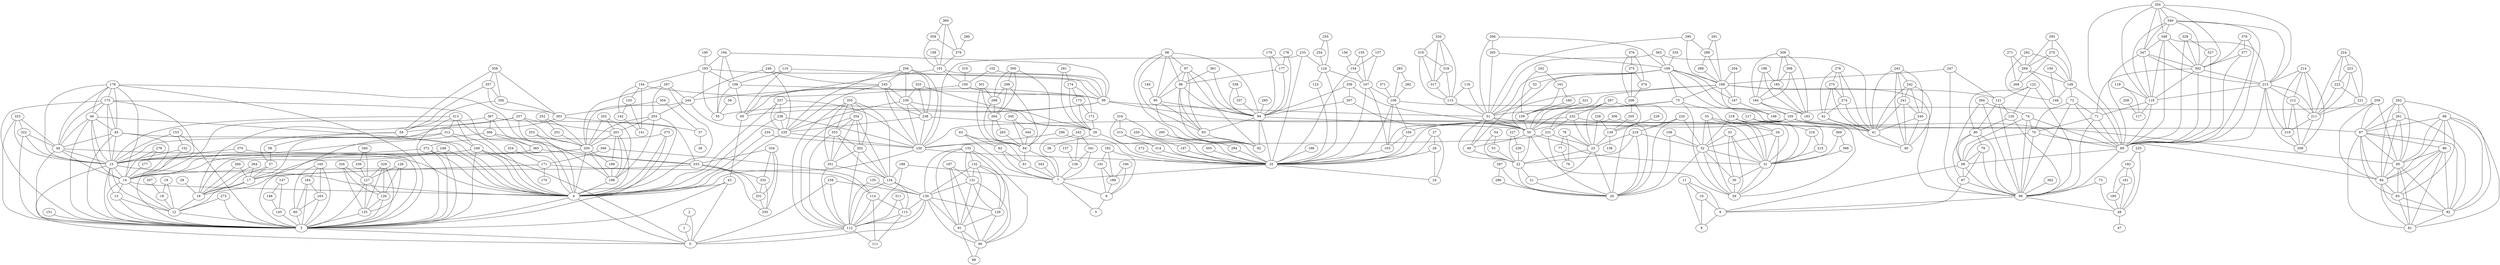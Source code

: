graph G {
0;
1;
2;
3;
4;
5;
6;
7;
8;
9;
10;
11;
12;
13;
14;
15;
16;
17;
18;
19;
20;
21;
22;
23;
24;
25;
26;
27;
28;
29;
30;
31;
32;
33;
34;
35;
36;
37;
38;
39;
40;
41;
42;
43;
44;
45;
46;
47;
48;
49;
50;
51;
52;
53;
54;
55;
56;
57;
58;
59;
60;
61;
62;
63;
64;
65;
66;
67;
68;
69;
70;
71;
72;
73;
74;
75;
76;
77;
78;
79;
80;
81;
82;
83;
84;
85;
86;
87;
88;
89;
90;
91;
92;
93;
94;
95;
96;
97;
98;
99;
100;
101;
102;
103;
104;
105;
106;
107;
108;
109;
110;
111;
112;
113;
114;
115;
116;
117;
118;
119;
120;
121;
122;
123;
124;
125;
126;
127;
128;
129;
130;
131;
132;
133;
134;
135;
136;
137;
138;
139;
140;
141;
142;
143;
144;
145;
146;
147;
148;
149;
150;
151;
152;
153;
154;
155;
156;
157;
158;
159;
160;
161;
162;
163;
164;
165;
166;
167;
168;
169;
170;
171;
172;
173;
174;
175;
176;
177;
178;
179;
180;
181;
182;
183;
184;
185;
186;
187;
188;
189;
190;
191;
192;
193;
194;
195;
196;
197;
198;
199;
200;
201;
202;
203;
204;
205;
206;
207;
208;
209;
210;
211;
212;
213;
214;
215;
216;
217;
218;
219;
220;
221;
222;
223;
224;
225;
226;
227;
228;
229;
230;
231;
232;
233;
234;
235;
236;
237;
238;
239;
240;
241;
242;
243;
244;
245;
246;
247;
248;
249;
250;
251;
252;
253;
254;
255;
256;
257;
258;
259;
260;
261;
262;
263;
264;
265;
266;
267;
268;
269;
270;
271;
272;
273;
274;
275;
276;
277;
278;
279;
280;
281;
282;
283;
284;
285;
286;
287;
288;
289;
290;
291;
292;
293;
294;
295;
296;
297;
298;
299;
300;
301;
302;
303;
304;
305;
306;
307;
308;
309;
310;
311;
312;
313;
314;
315;
316;
317;
318;
319;
320;
321;
322;
323;
324;
325;
326;
327;
328;
329;
330;
331;
332;
333;
334;
335;
336;
337;
338;
339;
340;
341;
342;
343;
344;
345;
346;
347;
348;
349;
350;
351;
352;
353;
354;
355;
356;
357;
358;
359;
360;
361;
362;
363;
364;
365;
366;
367;
368;
369;
370;
371;
372;
373;
374;
375;
376;
377;
378;
1--0 ;
2--0 ;
2--1 ;
3--0 ;
4--0 ;
4--3 ;
6--5 ;
7--5 ;
7--6 ;
9--8 ;
10--8 ;
10--9 ;
11--8 ;
11--9 ;
11--10 ;
12--3 ;
13--12 ;
13--3 ;
14--12 ;
14--13 ;
14--3 ;
14--4 ;
15--12 ;
15--13 ;
15--14 ;
15--3 ;
15--4 ;
15--0 ;
16--12 ;
17--12 ;
17--16 ;
18--12 ;
19--12 ;
19--18 ;
21--20 ;
22--20 ;
22--21 ;
23--20 ;
23--21 ;
23--22 ;
25--24 ;
25--7 ;
26--24 ;
26--25 ;
27--24 ;
27--25 ;
27--26 ;
28--16 ;
30--29 ;
31--29 ;
31--30 ;
32--29 ;
32--30 ;
32--31 ;
32--20 ;
33--29 ;
33--30 ;
33--31 ;
33--32 ;
34--29 ;
34--31 ;
34--32 ;
35--29 ;
35--34 ;
35--31 ;
35--32 ;
37--36 ;
39--38 ;
39--25 ;
41--40 ;
42--40 ;
42--41 ;
43--3 ;
43--0 ;
43--4 ;
44--3 ;
44--4 ;
44--14 ;
44--15 ;
45--3 ;
45--4 ;
45--44 ;
45--14 ;
45--15 ;
46--3 ;
46--4 ;
46--44 ;
46--45 ;
46--14 ;
46--15 ;
48--47 ;
49--22 ;
50--49 ;
50--22 ;
50--31 ;
50--29 ;
51--49 ;
51--22 ;
51--50 ;
51--41 ;
52--49 ;
53--22 ;
54--22 ;
54--53 ;
56--55 ;
57--16 ;
57--17 ;
58--57 ;
59--57 ;
59--58 ;
60--3 ;
61--7 ;
62--61 ;
62--7 ;
63--61 ;
63--62 ;
63--7 ;
64--61 ;
64--7 ;
65--43 ;
66--9 ;
66--48 ;
67--66 ;
67--9 ;
68--66 ;
68--67 ;
68--9 ;
69--66 ;
69--68 ;
70--66 ;
70--69 ;
70--68 ;
71--66 ;
71--69 ;
71--70 ;
72--66 ;
72--69 ;
72--70 ;
72--71 ;
73--66 ;
73--48 ;
74--66 ;
74--70 ;
74--69 ;
74--68 ;
75--50 ;
75--31 ;
75--29 ;
75--51 ;
77--76 ;
78--76 ;
78--77 ;
78--23 ;
79--67 ;
79--66 ;
79--68 ;
80--67 ;
80--66 ;
80--79 ;
80--68 ;
82--81 ;
83--81 ;
83--82 ;
84--81 ;
84--82 ;
84--83 ;
85--81 ;
85--82 ;
85--83 ;
85--84 ;
86--81 ;
86--82 ;
86--83 ;
86--84 ;
86--85 ;
87--81 ;
87--82 ;
87--83 ;
87--84 ;
87--85 ;
87--86 ;
88--81 ;
88--82 ;
88--83 ;
88--84 ;
88--85 ;
88--86 ;
88--87 ;
90--89 ;
91--89 ;
91--90 ;
93--92 ;
94--92 ;
94--93 ;
94--25 ;
94--50 ;
95--92 ;
95--93 ;
95--94 ;
96--92 ;
96--93 ;
96--94 ;
96--95 ;
97--92 ;
97--93 ;
97--94 ;
97--95 ;
97--96 ;
98--92 ;
98--93 ;
98--94 ;
98--95 ;
98--96 ;
98--97 ;
99--65 ;
99--50 ;
99--51 ;
99--55 ;
100--99 ;
100--65 ;
101--99 ;
101--65 ;
101--100 ;
102--99 ;
102--100 ;
103--25 ;
104--103 ;
104--25 ;
105--103 ;
105--104 ;
105--25 ;
105--84 ;
105--85 ;
105--87 ;
106--103 ;
106--104 ;
106--105 ;
106--25 ;
107--103 ;
107--25 ;
107--106 ;
108--32 ;
108--20 ;
109--65 ;
109--99 ;
109--55 ;
110--65 ;
110--109 ;
110--99 ;
112--111 ;
112--0 ;
113--111 ;
113--112 ;
114--111 ;
114--112 ;
114--113 ;
115--51 ;
116--115 ;
116--51 ;
118--117 ;
118--71 ;
118--69 ;
119--117 ;
119--118 ;
120--80 ;
120--66 ;
121--120 ;
121--80 ;
121--66 ;
122--120 ;
122--121 ;
122--80 ;
122--66 ;
123--25 ;
124--123 ;
124--25 ;
124--107 ;
125--3 ;
126--125 ;
126--3 ;
127--125 ;
127--126 ;
127--3 ;
128--125 ;
128--126 ;
128--127 ;
129--90 ;
129--91 ;
130--129 ;
130--90 ;
130--91 ;
130--112 ;
130--113 ;
130--0 ;
131--129 ;
131--130 ;
131--90 ;
131--91 ;
132--129 ;
132--130 ;
132--90 ;
132--131 ;
132--91 ;
133--129 ;
133--130 ;
133--90 ;
133--131 ;
133--91 ;
133--132 ;
134--130 ;
134--112 ;
134--113 ;
135--130 ;
135--112 ;
136--7 ;
137--136 ;
139--138 ;
139--23 ;
140--95 ;
142--141 ;
143--141 ;
143--142 ;
144--141 ;
144--142 ;
144--143 ;
144--99 ;
145--3 ;
146--145 ;
147--145 ;
147--146 ;
149--148 ;
149--72 ;
149--69 ;
150--148 ;
150--149 ;
151--3 ;
152--3 ;
152--15 ;
153--152 ;
153--3 ;
153--15 ;
154--107 ;
154--25 ;
155--154 ;
155--107 ;
156--154 ;
157--154 ;
157--107 ;
158--101 ;
159--50 ;
160--159 ;
161--159 ;
161--160 ;
162--159 ;
162--161 ;
163--60 ;
163--3 ;
164--163 ;
164--60 ;
164--3 ;
165--163 ;
165--164 ;
165--60 ;
165--3 ;
167--166 ;
168--166 ;
168--167 ;
168--121 ;
168--66 ;
168--51 ;
168--50 ;
168--75 ;
169--166 ;
169--167 ;
169--168 ;
169--51 ;
169--50 ;
169--75 ;
169--41 ;
169--52 ;
171--170 ;
171--16 ;
171--17 ;
171--114 ;
172--39 ;
173--172 ;
173--39 ;
174--172 ;
174--173 ;
174--39 ;
175--3 ;
175--14 ;
175--4 ;
175--45 ;
175--15 ;
175--44 ;
175--46 ;
176--175 ;
176--3 ;
176--14 ;
176--4 ;
176--45 ;
176--15 ;
176--44 ;
176--46 ;
177--94 ;
177--96 ;
178--177 ;
178--94 ;
179--177 ;
179--94 ;
180--48 ;
181--180 ;
181--48 ;
182--180 ;
182--181 ;
182--48 ;
184--183 ;
184--105 ;
185--183 ;
185--184 ;
186--183 ;
186--184 ;
186--185 ;
187--90 ;
187--131 ;
187--91 ;
188--112 ;
188--134 ;
188--7 ;
189--6 ;
190--189 ;
190--6 ;
191--189 ;
191--6 ;
192--189 ;
192--6 ;
192--191 ;
193--55 ;
193--109 ;
193--99 ;
193--144 ;
194--193 ;
194--55 ;
194--109 ;
194--99 ;
195--193 ;
196--25 ;
197--25 ;
198--4 ;
199--198 ;
200--198 ;
200--199 ;
200--4 ;
200--16 ;
200--17 ;
201--198 ;
201--199 ;
201--200 ;
201--4 ;
202--198 ;
202--200 ;
202--201 ;
203--198 ;
203--4 ;
203--200 ;
203--201 ;
204--167 ;
204--168 ;
205--139 ;
206--205 ;
206--139 ;
207--18 ;
208--117 ;
210--209 ;
211--209 ;
211--210 ;
212--209 ;
212--210 ;
212--211 ;
213--209 ;
213--210 ;
213--211 ;
213--212 ;
213--69 ;
213--118 ;
214--209 ;
214--210 ;
214--211 ;
214--212 ;
214--213 ;
215--31 ;
216--215 ;
216--31 ;
217--215 ;
217--31 ;
217--216 ;
218--32 ;
218--29 ;
218--31 ;
218--34 ;
219--32 ;
219--20 ;
219--22 ;
219--23 ;
220--32 ;
220--219 ;
220--20 ;
221--211 ;
222--211 ;
222--221 ;
223--211 ;
223--221 ;
223--222 ;
224--211 ;
224--221 ;
224--222 ;
224--223 ;
225--48 ;
225--182 ;
226--22 ;
227--226 ;
227--22 ;
228--139 ;
228--23 ;
229--139 ;
230--4 ;
230--25 ;
231--230 ;
231--20 ;
231--23 ;
232--230 ;
232--231 ;
232--20 ;
232--23 ;
233--230 ;
233--25 ;
233--124 ;
234--230 ;
234--4 ;
235--230 ;
235--4 ;
236--230 ;
236--235 ;
236--4 ;
237--230 ;
237--235 ;
237--236 ;
237--4 ;
238--230 ;
238--235 ;
238--39 ;
239--230 ;
239--238 ;
239--235 ;
239--39 ;
240--41 ;
240--40 ;
241--240 ;
241--41 ;
241--40 ;
242--240 ;
242--241 ;
242--41 ;
242--40 ;
243--240 ;
243--241 ;
243--41 ;
243--242 ;
243--40 ;
244--235 ;
244--203 ;
244--200 ;
245--244 ;
245--235 ;
245--238 ;
245--230 ;
245--239 ;
246--244 ;
246--235 ;
246--245 ;
247--121 ;
247--66 ;
247--168 ;
248--4 ;
248--3 ;
248--15 ;
249--4 ;
249--0 ;
249--15 ;
249--3 ;
250--197 ;
250--25 ;
251--200 ;
252--251 ;
252--200 ;
253--200 ;
253--4 ;
254--124 ;
255--254 ;
255--124 ;
256--235 ;
256--238 ;
256--230 ;
256--239 ;
256--245 ;
257--198 ;
257--200 ;
257--201 ;
257--16 ;
257--17 ;
258--130 ;
258--0 ;
258--112 ;
259--105 ;
259--84 ;
259--85 ;
259--87 ;
260--16 ;
260--17 ;
261--82 ;
261--84 ;
261--85 ;
261--87 ;
262--82 ;
262--84 ;
262--85 ;
262--261 ;
262--87 ;
263--64 ;
264--263 ;
264--64 ;
265--169 ;
265--51 ;
266--265 ;
266--169 ;
266--51 ;
267--232 ;
267--231 ;
267--20 ;
267--23 ;
269--268 ;
269--149 ;
269--148 ;
270--268 ;
270--269 ;
270--149 ;
271--268 ;
271--269 ;
272--25 ;
273--12 ;
273--3 ;
274--41 ;
274--42 ;
275--41 ;
275--42 ;
275--274 ;
276--41 ;
276--42 ;
276--274 ;
276--275 ;
277--14 ;
278--277 ;
278--14 ;
279--101 ;
280--279 ;
281--174 ;
281--39 ;
282--106 ;
283--282 ;
283--106 ;
284--74 ;
284--68 ;
284--66 ;
285--94 ;
286--20 ;
287--286 ;
287--20 ;
288--168 ;
289--168 ;
289--288 ;
290--168 ;
290--289 ;
290--51 ;
291--168 ;
291--289 ;
292--149 ;
292--148 ;
292--269 ;
293--149 ;
293--269 ;
293--270 ;
294--25 ;
295--25 ;
295--294 ;
296--25 ;
296--230 ;
297--203 ;
297--244 ;
297--200 ;
297--4 ;
298--264 ;
298--64 ;
299--298 ;
299--264 ;
299--64 ;
300--298 ;
300--299 ;
300--264 ;
300--64 ;
301--298 ;
301--64 ;
301--264 ;
302--71 ;
302--118 ;
302--69 ;
302--213 ;
303--37 ;
303--59 ;
304--37 ;
304--303 ;
305--25 ;
306--50 ;
306--31 ;
307--50 ;
307--94 ;
308--183 ;
308--184 ;
308--185 ;
309--308 ;
309--183 ;
309--184 ;
309--185 ;
310--100 ;
311--112 ;
311--113 ;
312--15 ;
312--4 ;
312--249 ;
312--3 ;
313--312 ;
313--15 ;
313--4 ;
313--249 ;
313--3 ;
314--25 ;
315--314 ;
315--25 ;
316--314 ;
316--315 ;
316--25 ;
317--115 ;
318--317 ;
318--115 ;
319--317 ;
319--115 ;
319--318 ;
320--317 ;
320--115 ;
320--318 ;
320--319 ;
321--159 ;
321--50 ;
322--44 ;
322--15 ;
322--3 ;
323--44 ;
323--322 ;
323--15 ;
323--3 ;
324--171 ;
325--238 ;
325--239 ;
325--39 ;
326--125 ;
326--126 ;
326--127 ;
327--302 ;
327--69 ;
328--327 ;
328--302 ;
328--69 ;
329--125 ;
329--126 ;
329--3 ;
329--127 ;
331--330 ;
332--330 ;
332--331 ;
333--330 ;
333--331 ;
333--332 ;
333--14 ;
334--330 ;
334--331 ;
334--332 ;
334--333 ;
335--169 ;
336--94 ;
336--50 ;
336--307 ;
337--94 ;
338--94 ;
338--337 ;
339--127 ;
340--339 ;
340--127 ;
341--7 ;
341--136 ;
342--7 ;
342--341 ;
342--136 ;
343--7 ;
344--64 ;
345--344 ;
345--64 ;
346--114 ;
346--171 ;
347--302 ;
347--69 ;
347--118 ;
347--213 ;
348--347 ;
348--302 ;
348--69 ;
348--118 ;
348--213 ;
349--347 ;
349--302 ;
349--348 ;
349--69 ;
349--118 ;
349--213 ;
350--347 ;
350--302 ;
350--348 ;
350--69 ;
350--118 ;
350--349 ;
350--213 ;
351--112 ;
351--134 ;
352--351 ;
352--112 ;
352--134 ;
353--351 ;
353--352 ;
353--112 ;
353--134 ;
354--351 ;
354--352 ;
354--112 ;
354--353 ;
354--134 ;
355--351 ;
355--352 ;
355--112 ;
355--353 ;
355--134 ;
355--354 ;
356--59 ;
356--303 ;
357--59 ;
357--356 ;
357--303 ;
358--59 ;
358--356 ;
358--303 ;
358--357 ;
359--101 ;
359--279 ;
360--359 ;
360--101 ;
360--279 ;
361--96 ;
361--94 ;
362--66 ;
363--169 ;
363--41 ;
363--51 ;
364--16 ;
364--17 ;
365--14 ;
365--333 ;
366--14 ;
366--365 ;
366--333 ;
367--14 ;
367--365 ;
367--333 ;
367--366 ;
368--31 ;
369--368 ;
369--31 ;
370--15 ;
370--3 ;
371--106 ;
372--4 ;
372--3 ;
372--15 ;
373--372 ;
373--4 ;
373--3 ;
374--206 ;
375--374 ;
375--206 ;
376--374 ;
376--206 ;
376--375 ;
377--302 ;
377--69 ;
378--377 ;
378--302 ;
378--69 ;
}

